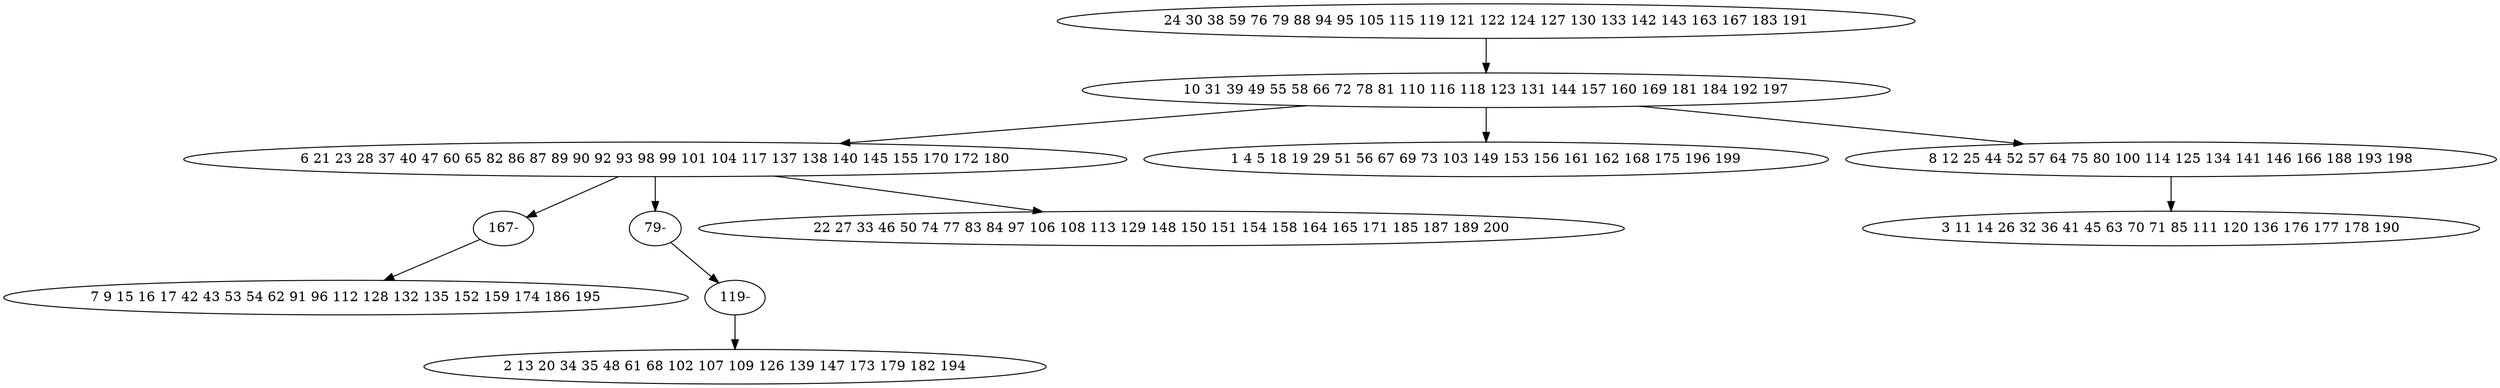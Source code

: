 digraph true_tree {
	"0" -> "1"
	"1" -> "2"
	"1" -> "3"
	"2" -> "9"
	"2" -> "10"
	"1" -> "6"
	"2" -> "7"
	"6" -> "8"
	"9" -> "4"
	"10" -> "11"
	"11" -> "5"
	"0" [label="24 30 38 59 76 79 88 94 95 105 115 119 121 122 124 127 130 133 142 143 163 167 183 191"];
	"1" [label="10 31 39 49 55 58 66 72 78 81 110 116 118 123 131 144 157 160 169 181 184 192 197"];
	"2" [label="6 21 23 28 37 40 47 60 65 82 86 87 89 90 92 93 98 99 101 104 117 137 138 140 145 155 170 172 180"];
	"3" [label="1 4 5 18 19 29 51 56 67 69 73 103 149 153 156 161 162 168 175 196 199"];
	"4" [label="7 9 15 16 17 42 43 53 54 62 91 96 112 128 132 135 152 159 174 186 195"];
	"5" [label="2 13 20 34 35 48 61 68 102 107 109 126 139 147 173 179 182 194"];
	"6" [label="8 12 25 44 52 57 64 75 80 100 114 125 134 141 146 166 188 193 198"];
	"7" [label="22 27 33 46 50 74 77 83 84 97 106 108 113 129 148 150 151 154 158 164 165 171 185 187 189 200"];
	"8" [label="3 11 14 26 32 36 41 45 63 70 71 85 111 120 136 176 177 178 190"];
	"9" [label="167-"];
	"10" [label="79-"];
	"11" [label="119-"];
}
